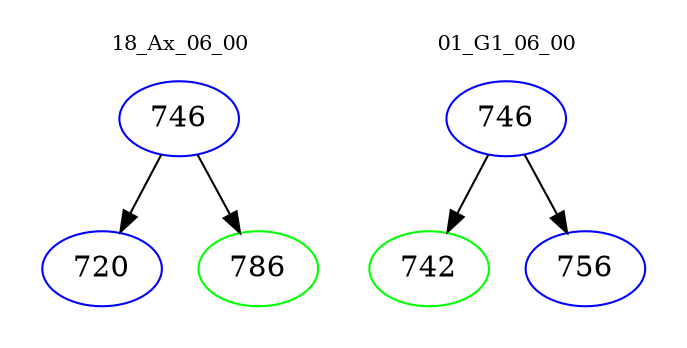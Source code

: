 digraph{
subgraph cluster_0 {
color = white
label = "18_Ax_06_00";
fontsize=10;
T0_746 [label="746", color="blue"]
T0_746 -> T0_720 [color="black"]
T0_720 [label="720", color="blue"]
T0_746 -> T0_786 [color="black"]
T0_786 [label="786", color="green"]
}
subgraph cluster_1 {
color = white
label = "01_G1_06_00";
fontsize=10;
T1_746 [label="746", color="blue"]
T1_746 -> T1_742 [color="black"]
T1_742 [label="742", color="green"]
T1_746 -> T1_756 [color="black"]
T1_756 [label="756", color="blue"]
}
}
